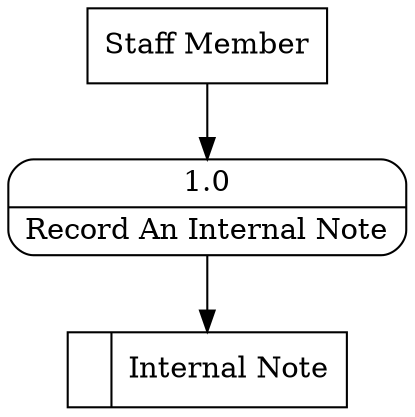 digraph dfd2{ 
node[shape=record]
200 [label="<f0>  |<f1> Internal Note " ];
201 [label="Staff Member" shape=box];
202 [label="{<f0> 1.0|<f1> Record An Internal Note }" shape=Mrecord];
201 -> 202
202 -> 200
}